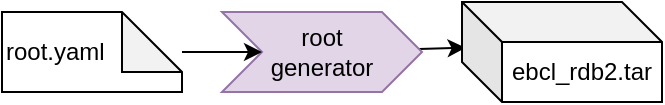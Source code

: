 <mxfile version="22.1.18" type="device">
  <diagram name="Page-1" id="tVLz-H8TcDohW4CUsqgu">
    <mxGraphModel dx="1368" dy="963" grid="1" gridSize="10" guides="1" tooltips="1" connect="1" arrows="1" fold="1" page="1" pageScale="1" pageWidth="850" pageHeight="1100" math="0" shadow="0">
      <root>
        <mxCell id="0" />
        <mxCell id="1" parent="0" />
        <mxCell id="M-7buxWzd58EejQ7mZZN-6" style="edgeStyle=none;html=1;entryX=0.018;entryY=0.457;entryDx=0;entryDy=0;entryPerimeter=0;" edge="1" parent="1" source="M-7buxWzd58EejQ7mZZN-7" target="M-7buxWzd58EejQ7mZZN-10">
          <mxGeometry relative="1" as="geometry" />
        </mxCell>
        <mxCell id="M-7buxWzd58EejQ7mZZN-7" value="root&lt;br&gt;generator" style="shape=step;perimeter=stepPerimeter;whiteSpace=wrap;html=1;fixedSize=1;fillColor=#e1d5e7;strokeColor=#9673a6;" vertex="1" parent="1">
          <mxGeometry x="250" y="295" width="100" height="40" as="geometry" />
        </mxCell>
        <mxCell id="M-7buxWzd58EejQ7mZZN-8" style="edgeStyle=none;html=1;entryX=0;entryY=0.5;entryDx=0;entryDy=0;" edge="1" parent="1" source="M-7buxWzd58EejQ7mZZN-9" target="M-7buxWzd58EejQ7mZZN-7">
          <mxGeometry relative="1" as="geometry" />
        </mxCell>
        <mxCell id="M-7buxWzd58EejQ7mZZN-9" value="root.yaml" style="shape=note;whiteSpace=wrap;html=1;backgroundOutline=1;darkOpacity=0.05;align=left;" vertex="1" parent="1">
          <mxGeometry x="140" y="295" width="90" height="40" as="geometry" />
        </mxCell>
        <mxCell id="M-7buxWzd58EejQ7mZZN-10" value="ebcl_rdb2.tar" style="shape=cube;whiteSpace=wrap;html=1;boundedLbl=1;backgroundOutline=1;darkOpacity=0.05;darkOpacity2=0.1;" vertex="1" parent="1">
          <mxGeometry x="370" y="290" width="100" height="50" as="geometry" />
        </mxCell>
      </root>
    </mxGraphModel>
  </diagram>
</mxfile>

